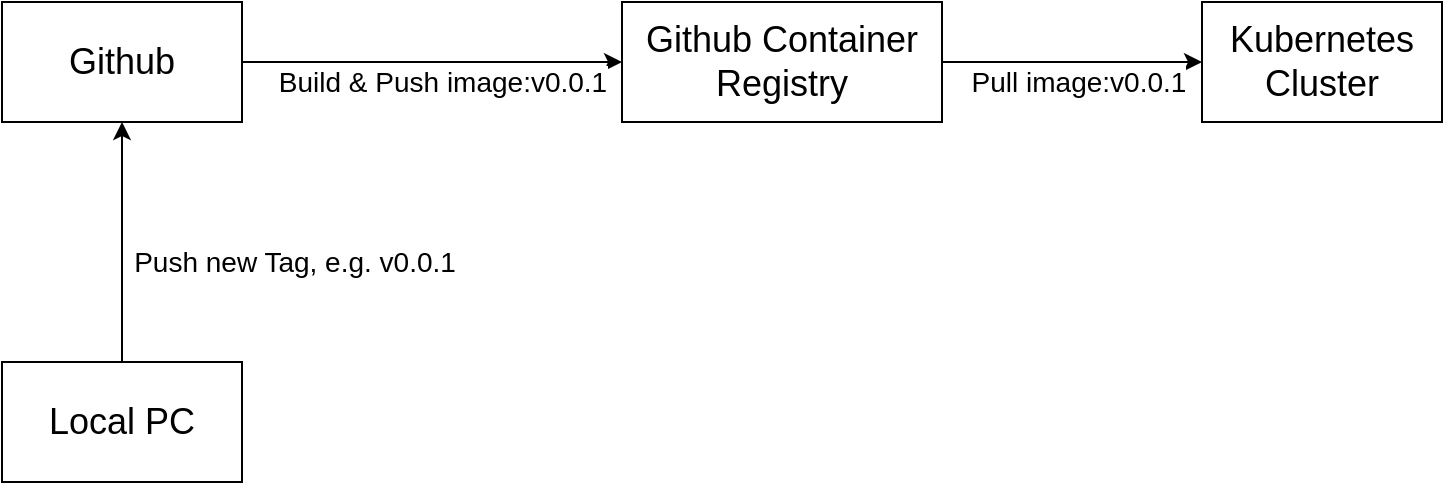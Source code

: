 <mxfile version="21.7.4" type="device">
  <diagram name="Seite-1" id="B5S2OoCQATlipGPwTUq0">
    <mxGraphModel dx="2002" dy="1003" grid="1" gridSize="10" guides="1" tooltips="1" connect="1" arrows="1" fold="1" page="1" pageScale="1" pageWidth="827" pageHeight="1169" math="0" shadow="0">
      <root>
        <mxCell id="0" />
        <mxCell id="1" parent="0" />
        <mxCell id="jn0Opucc1A8uLxIBEZNX-7" style="edgeStyle=orthogonalEdgeStyle;rounded=0;orthogonalLoop=1;jettySize=auto;html=1;exitX=1;exitY=0.5;exitDx=0;exitDy=0;entryX=0;entryY=0.5;entryDx=0;entryDy=0;" parent="1" source="jn0Opucc1A8uLxIBEZNX-1" target="jn0Opucc1A8uLxIBEZNX-4" edge="1">
          <mxGeometry relative="1" as="geometry" />
        </mxCell>
        <mxCell id="jn0Opucc1A8uLxIBEZNX-8" value="&lt;font style=&quot;font-size: 14px;&quot;&gt;Build &amp;amp; Push image:v0.0.1&lt;/font&gt;" style="edgeLabel;html=1;align=center;verticalAlign=middle;resizable=0;points=[];labelBackgroundColor=default;" parent="jn0Opucc1A8uLxIBEZNX-7" vertex="1" connectable="0">
          <mxGeometry y="2" relative="1" as="geometry">
            <mxPoint x="5" y="12" as="offset" />
          </mxGeometry>
        </mxCell>
        <mxCell id="jn0Opucc1A8uLxIBEZNX-1" value="&lt;font style=&quot;font-size: 18px;&quot;&gt;Github&lt;/font&gt;" style="rounded=0;whiteSpace=wrap;html=1;" parent="1" vertex="1">
          <mxGeometry x="54" y="160" width="120" height="60" as="geometry" />
        </mxCell>
        <mxCell id="jn0Opucc1A8uLxIBEZNX-3" style="edgeStyle=orthogonalEdgeStyle;rounded=0;orthogonalLoop=1;jettySize=auto;html=1;exitX=0.5;exitY=0;exitDx=0;exitDy=0;entryX=0.5;entryY=1;entryDx=0;entryDy=0;" parent="1" source="jn0Opucc1A8uLxIBEZNX-2" target="jn0Opucc1A8uLxIBEZNX-1" edge="1">
          <mxGeometry relative="1" as="geometry" />
        </mxCell>
        <mxCell id="jn0Opucc1A8uLxIBEZNX-6" value="&lt;font style=&quot;font-size: 14px;&quot;&gt;Push new Tag, e.g. v0.0.1&lt;/font&gt;" style="edgeLabel;html=1;align=center;verticalAlign=middle;resizable=0;points=[];labelBackgroundColor=default;" parent="jn0Opucc1A8uLxIBEZNX-3" vertex="1" connectable="0">
          <mxGeometry x="0.067" y="1" relative="1" as="geometry">
            <mxPoint x="87" y="14" as="offset" />
          </mxGeometry>
        </mxCell>
        <mxCell id="jn0Opucc1A8uLxIBEZNX-2" value="&lt;font style=&quot;font-size: 18px;&quot;&gt;Local PC&lt;/font&gt;" style="rounded=0;whiteSpace=wrap;html=1;" parent="1" vertex="1">
          <mxGeometry x="54" y="340" width="120" height="60" as="geometry" />
        </mxCell>
        <mxCell id="jn0Opucc1A8uLxIBEZNX-11" style="edgeStyle=orthogonalEdgeStyle;rounded=0;orthogonalLoop=1;jettySize=auto;html=1;exitX=1;exitY=0.5;exitDx=0;exitDy=0;entryX=0;entryY=0.5;entryDx=0;entryDy=0;" parent="1" source="jn0Opucc1A8uLxIBEZNX-4" target="jn0Opucc1A8uLxIBEZNX-5" edge="1">
          <mxGeometry relative="1" as="geometry" />
        </mxCell>
        <mxCell id="jn0Opucc1A8uLxIBEZNX-12" value="&lt;font style=&quot;font-size: 14px;&quot;&gt;Pull image:v0.0.1&lt;/font&gt;" style="edgeLabel;html=1;align=center;verticalAlign=middle;resizable=0;points=[];labelBackgroundColor=default;" parent="jn0Opucc1A8uLxIBEZNX-11" vertex="1" connectable="0">
          <mxGeometry x="0.036" y="4" relative="1" as="geometry">
            <mxPoint y="14" as="offset" />
          </mxGeometry>
        </mxCell>
        <mxCell id="jn0Opucc1A8uLxIBEZNX-4" value="&lt;font style=&quot;font-size: 18px;&quot;&gt;Github Container Registry&lt;/font&gt;" style="rounded=0;whiteSpace=wrap;html=1;" parent="1" vertex="1">
          <mxGeometry x="364" y="160" width="160" height="60" as="geometry" />
        </mxCell>
        <mxCell id="jn0Opucc1A8uLxIBEZNX-5" value="&lt;font style=&quot;font-size: 18px;&quot;&gt;Kubernetes Cluster&lt;/font&gt;" style="rounded=0;whiteSpace=wrap;html=1;" parent="1" vertex="1">
          <mxGeometry x="654" y="160" width="120" height="60" as="geometry" />
        </mxCell>
      </root>
    </mxGraphModel>
  </diagram>
</mxfile>
